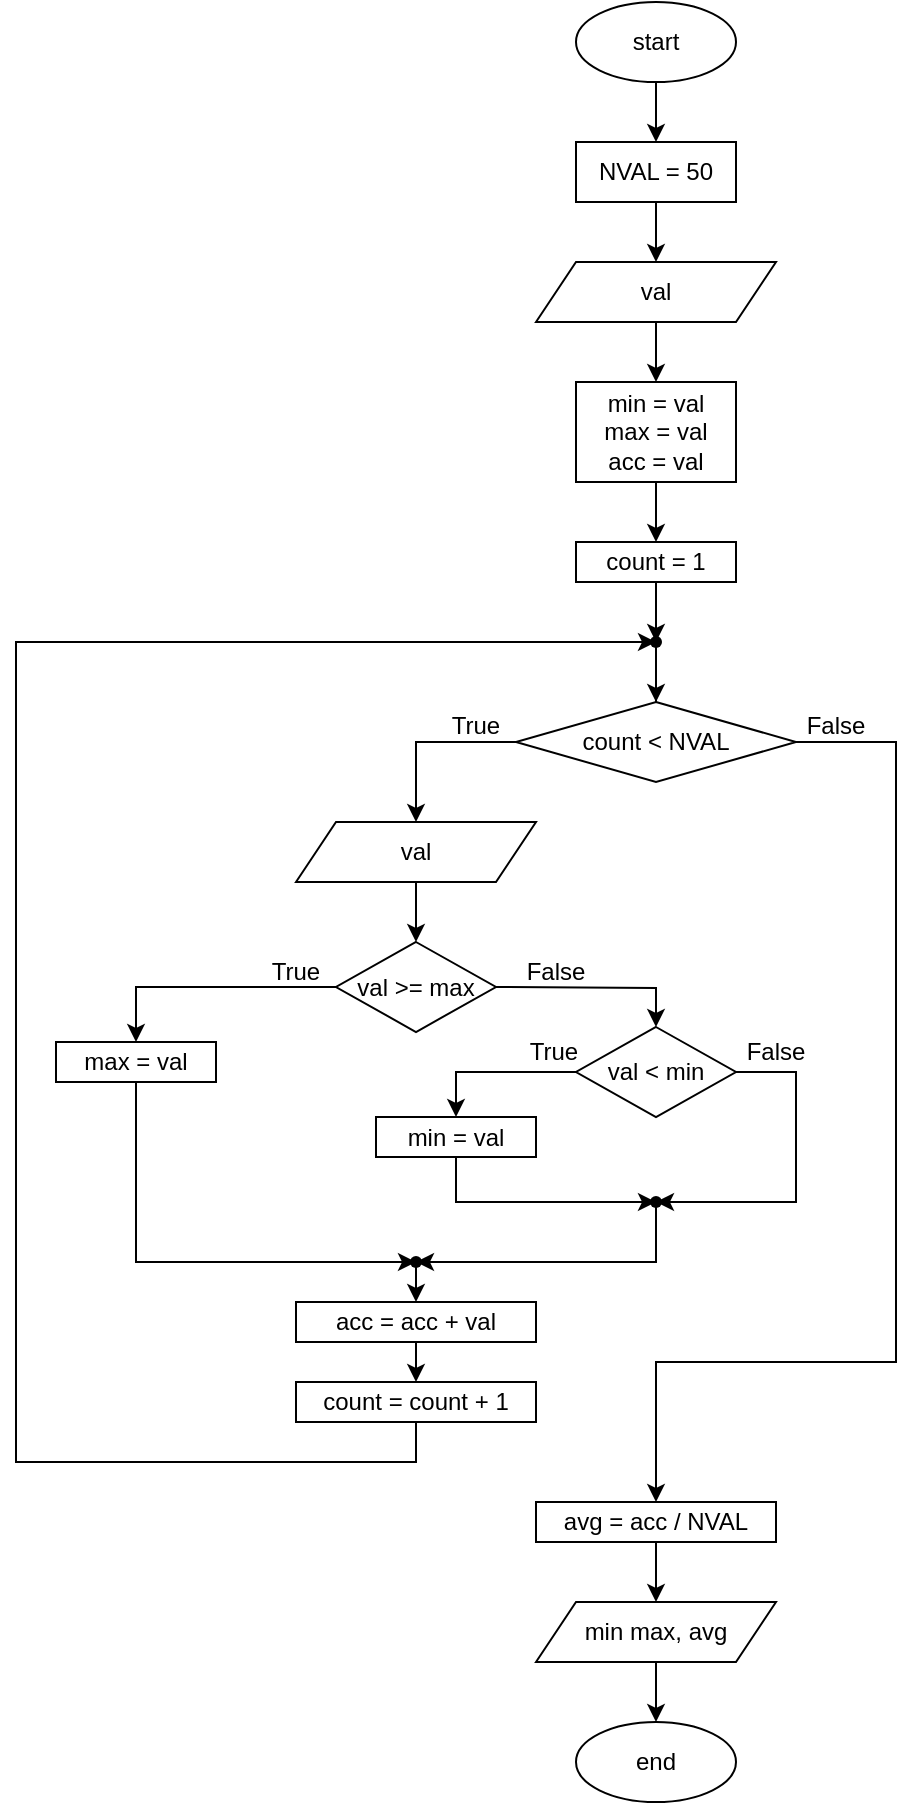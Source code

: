 <mxfile version="28.2.5">
  <diagram name="Page-1" id="0tJBiLHfoVkDKDsZSzP8">
    <mxGraphModel dx="1930" dy="1433" grid="1" gridSize="10" guides="1" tooltips="1" connect="1" arrows="1" fold="1" page="1" pageScale="1" pageWidth="827" pageHeight="1169" math="0" shadow="0">
      <root>
        <mxCell id="0" />
        <mxCell id="1" parent="0" />
        <mxCell id="_2EReXbHL52eO2ctlhEy-3" value="" style="edgeStyle=orthogonalEdgeStyle;rounded=0;orthogonalLoop=1;jettySize=auto;html=1;" edge="1" parent="1" source="_2EReXbHL52eO2ctlhEy-1" target="_2EReXbHL52eO2ctlhEy-2">
          <mxGeometry relative="1" as="geometry" />
        </mxCell>
        <mxCell id="_2EReXbHL52eO2ctlhEy-1" value="start" style="ellipse;whiteSpace=wrap;html=1;" vertex="1" parent="1">
          <mxGeometry x="360" y="10" width="80" height="40" as="geometry" />
        </mxCell>
        <mxCell id="_2EReXbHL52eO2ctlhEy-5" value="" style="edgeStyle=orthogonalEdgeStyle;rounded=0;orthogonalLoop=1;jettySize=auto;html=1;" edge="1" parent="1" source="_2EReXbHL52eO2ctlhEy-2" target="_2EReXbHL52eO2ctlhEy-4">
          <mxGeometry relative="1" as="geometry" />
        </mxCell>
        <mxCell id="_2EReXbHL52eO2ctlhEy-2" value="NVAL = 50" style="rounded=0;whiteSpace=wrap;html=1;" vertex="1" parent="1">
          <mxGeometry x="360" y="80" width="80" height="30" as="geometry" />
        </mxCell>
        <mxCell id="_2EReXbHL52eO2ctlhEy-7" value="" style="edgeStyle=orthogonalEdgeStyle;rounded=0;orthogonalLoop=1;jettySize=auto;html=1;" edge="1" parent="1" source="_2EReXbHL52eO2ctlhEy-4" target="_2EReXbHL52eO2ctlhEy-6">
          <mxGeometry relative="1" as="geometry" />
        </mxCell>
        <mxCell id="_2EReXbHL52eO2ctlhEy-4" value="val" style="shape=parallelogram;perimeter=parallelogramPerimeter;whiteSpace=wrap;html=1;fixedSize=1;rounded=0;" vertex="1" parent="1">
          <mxGeometry x="340" y="140" width="120" height="30" as="geometry" />
        </mxCell>
        <mxCell id="_2EReXbHL52eO2ctlhEy-9" value="" style="edgeStyle=orthogonalEdgeStyle;rounded=0;orthogonalLoop=1;jettySize=auto;html=1;" edge="1" parent="1" source="_2EReXbHL52eO2ctlhEy-6" target="_2EReXbHL52eO2ctlhEy-8">
          <mxGeometry relative="1" as="geometry" />
        </mxCell>
        <mxCell id="_2EReXbHL52eO2ctlhEy-6" value="min = val&lt;div&gt;max = val&lt;/div&gt;&lt;div&gt;acc = val&lt;/div&gt;" style="whiteSpace=wrap;html=1;rounded=0;" vertex="1" parent="1">
          <mxGeometry x="360" y="200" width="80" height="50" as="geometry" />
        </mxCell>
        <mxCell id="_2EReXbHL52eO2ctlhEy-14" value="" style="edgeStyle=orthogonalEdgeStyle;rounded=0;orthogonalLoop=1;jettySize=auto;html=1;" edge="1" parent="1" source="_2EReXbHL52eO2ctlhEy-8" target="_2EReXbHL52eO2ctlhEy-13">
          <mxGeometry relative="1" as="geometry" />
        </mxCell>
        <mxCell id="_2EReXbHL52eO2ctlhEy-8" value="count = 1" style="whiteSpace=wrap;html=1;rounded=0;" vertex="1" parent="1">
          <mxGeometry x="360" y="280" width="80" height="20" as="geometry" />
        </mxCell>
        <mxCell id="_2EReXbHL52eO2ctlhEy-16" value="" style="edgeStyle=orthogonalEdgeStyle;rounded=0;orthogonalLoop=1;jettySize=auto;html=1;" edge="1" parent="1" source="_2EReXbHL52eO2ctlhEy-13" target="_2EReXbHL52eO2ctlhEy-15">
          <mxGeometry relative="1" as="geometry" />
        </mxCell>
        <mxCell id="_2EReXbHL52eO2ctlhEy-13" value="" style="shape=waypoint;sketch=0;size=6;pointerEvents=1;points=[];fillColor=default;resizable=0;rotatable=0;perimeter=centerPerimeter;snapToPoint=1;rounded=0;" vertex="1" parent="1">
          <mxGeometry x="390" y="320" width="20" height="20" as="geometry" />
        </mxCell>
        <mxCell id="_2EReXbHL52eO2ctlhEy-15" value="count &amp;lt; NVAL" style="rhombus;whiteSpace=wrap;html=1;rounded=0;" vertex="1" parent="1">
          <mxGeometry x="330" y="360" width="140" height="40" as="geometry" />
        </mxCell>
        <mxCell id="_2EReXbHL52eO2ctlhEy-19" value="" style="edgeStyle=orthogonalEdgeStyle;rounded=0;orthogonalLoop=1;jettySize=auto;html=1;" edge="1" parent="1" source="_2EReXbHL52eO2ctlhEy-17" target="_2EReXbHL52eO2ctlhEy-18">
          <mxGeometry relative="1" as="geometry" />
        </mxCell>
        <mxCell id="_2EReXbHL52eO2ctlhEy-17" value="val" style="shape=parallelogram;perimeter=parallelogramPerimeter;whiteSpace=wrap;html=1;fixedSize=1;rounded=0;" vertex="1" parent="1">
          <mxGeometry x="220" y="420" width="120" height="30" as="geometry" />
        </mxCell>
        <mxCell id="_2EReXbHL52eO2ctlhEy-21" value="" style="edgeStyle=orthogonalEdgeStyle;rounded=0;orthogonalLoop=1;jettySize=auto;html=1;" edge="1" parent="1" source="_2EReXbHL52eO2ctlhEy-18" target="_2EReXbHL52eO2ctlhEy-20">
          <mxGeometry relative="1" as="geometry" />
        </mxCell>
        <mxCell id="_2EReXbHL52eO2ctlhEy-18" value="val &amp;gt;= max" style="rhombus;whiteSpace=wrap;html=1;rounded=0;" vertex="1" parent="1">
          <mxGeometry x="240" y="480" width="80" height="45" as="geometry" />
        </mxCell>
        <mxCell id="_2EReXbHL52eO2ctlhEy-38" value="" style="edgeStyle=orthogonalEdgeStyle;rounded=0;orthogonalLoop=1;jettySize=auto;html=1;" edge="1" parent="1" source="_2EReXbHL52eO2ctlhEy-20" target="_2EReXbHL52eO2ctlhEy-37">
          <mxGeometry relative="1" as="geometry">
            <Array as="points">
              <mxPoint x="140" y="640" />
            </Array>
          </mxGeometry>
        </mxCell>
        <mxCell id="_2EReXbHL52eO2ctlhEy-20" value="max = val" style="whiteSpace=wrap;html=1;rounded=0;" vertex="1" parent="1">
          <mxGeometry x="100" y="530" width="80" height="20" as="geometry" />
        </mxCell>
        <mxCell id="_2EReXbHL52eO2ctlhEy-22" value="True" style="text;html=1;align=center;verticalAlign=middle;whiteSpace=wrap;rounded=0;" vertex="1" parent="1">
          <mxGeometry x="190" y="480" width="60" height="30" as="geometry" />
        </mxCell>
        <mxCell id="_2EReXbHL52eO2ctlhEy-23" value="True" style="text;html=1;align=center;verticalAlign=middle;whiteSpace=wrap;rounded=0;" vertex="1" parent="1">
          <mxGeometry x="280" y="357" width="60" height="30" as="geometry" />
        </mxCell>
        <mxCell id="_2EReXbHL52eO2ctlhEy-24" value="False" style="text;html=1;align=center;verticalAlign=middle;whiteSpace=wrap;rounded=0;" vertex="1" parent="1">
          <mxGeometry x="460" y="357" width="60" height="30" as="geometry" />
        </mxCell>
        <mxCell id="_2EReXbHL52eO2ctlhEy-25" value="" style="endArrow=classic;html=1;rounded=0;exitX=0;exitY=0.5;exitDx=0;exitDy=0;entryX=0.5;entryY=0;entryDx=0;entryDy=0;" edge="1" parent="1" source="_2EReXbHL52eO2ctlhEy-15" target="_2EReXbHL52eO2ctlhEy-17">
          <mxGeometry width="50" height="50" relative="1" as="geometry">
            <mxPoint x="390" y="400" as="sourcePoint" />
            <mxPoint x="440" y="350" as="targetPoint" />
            <Array as="points">
              <mxPoint x="280" y="380" />
            </Array>
          </mxGeometry>
        </mxCell>
        <mxCell id="_2EReXbHL52eO2ctlhEy-33" value="" style="edgeStyle=orthogonalEdgeStyle;rounded=0;orthogonalLoop=1;jettySize=auto;html=1;" edge="1" parent="1" source="_2EReXbHL52eO2ctlhEy-26" target="_2EReXbHL52eO2ctlhEy-32">
          <mxGeometry relative="1" as="geometry">
            <Array as="points">
              <mxPoint x="470" y="545" />
              <mxPoint x="470" y="610" />
            </Array>
          </mxGeometry>
        </mxCell>
        <mxCell id="_2EReXbHL52eO2ctlhEy-26" value="val &amp;lt; min" style="rhombus;whiteSpace=wrap;html=1;rounded=0;" vertex="1" parent="1">
          <mxGeometry x="360" y="522.5" width="80" height="45" as="geometry" />
        </mxCell>
        <mxCell id="_2EReXbHL52eO2ctlhEy-27" value="" style="endArrow=classic;html=1;rounded=0;exitX=1;exitY=0.5;exitDx=0;exitDy=0;entryX=0.5;entryY=0;entryDx=0;entryDy=0;" edge="1" parent="1" source="_2EReXbHL52eO2ctlhEy-18" target="_2EReXbHL52eO2ctlhEy-26">
          <mxGeometry width="50" height="50" relative="1" as="geometry">
            <mxPoint x="390" y="400" as="sourcePoint" />
            <mxPoint x="440" y="350" as="targetPoint" />
            <Array as="points">
              <mxPoint x="400" y="503" />
            </Array>
          </mxGeometry>
        </mxCell>
        <mxCell id="_2EReXbHL52eO2ctlhEy-28" value="False" style="text;html=1;align=center;verticalAlign=middle;whiteSpace=wrap;rounded=0;" vertex="1" parent="1">
          <mxGeometry x="320" y="480" width="60" height="30" as="geometry" />
        </mxCell>
        <mxCell id="_2EReXbHL52eO2ctlhEy-30" value="min = val" style="whiteSpace=wrap;html=1;rounded=0;" vertex="1" parent="1">
          <mxGeometry x="260" y="567.5" width="80" height="20" as="geometry" />
        </mxCell>
        <mxCell id="_2EReXbHL52eO2ctlhEy-31" value="" style="endArrow=classic;html=1;rounded=0;exitX=0;exitY=0.5;exitDx=0;exitDy=0;entryX=0.5;entryY=0;entryDx=0;entryDy=0;" edge="1" parent="1" source="_2EReXbHL52eO2ctlhEy-26" target="_2EReXbHL52eO2ctlhEy-30">
          <mxGeometry width="50" height="50" relative="1" as="geometry">
            <mxPoint x="390" y="450" as="sourcePoint" />
            <mxPoint x="440" y="400" as="targetPoint" />
            <Array as="points">
              <mxPoint x="300" y="545" />
            </Array>
          </mxGeometry>
        </mxCell>
        <mxCell id="_2EReXbHL52eO2ctlhEy-32" value="" style="shape=waypoint;sketch=0;size=6;pointerEvents=1;points=[];fillColor=default;resizable=0;rotatable=0;perimeter=centerPerimeter;snapToPoint=1;rounded=0;" vertex="1" parent="1">
          <mxGeometry x="390" y="600" width="20" height="20" as="geometry" />
        </mxCell>
        <mxCell id="_2EReXbHL52eO2ctlhEy-34" value="" style="endArrow=classic;html=1;rounded=0;exitX=0.5;exitY=1;exitDx=0;exitDy=0;" edge="1" parent="1" source="_2EReXbHL52eO2ctlhEy-30" target="_2EReXbHL52eO2ctlhEy-32">
          <mxGeometry width="50" height="50" relative="1" as="geometry">
            <mxPoint x="390" y="450" as="sourcePoint" />
            <mxPoint x="440" y="400" as="targetPoint" />
            <Array as="points">
              <mxPoint x="300" y="610" />
            </Array>
          </mxGeometry>
        </mxCell>
        <mxCell id="_2EReXbHL52eO2ctlhEy-35" value="True" style="text;html=1;align=center;verticalAlign=middle;whiteSpace=wrap;rounded=0;" vertex="1" parent="1">
          <mxGeometry x="319" y="520" width="60" height="30" as="geometry" />
        </mxCell>
        <mxCell id="_2EReXbHL52eO2ctlhEy-36" value="False" style="text;html=1;align=center;verticalAlign=middle;whiteSpace=wrap;rounded=0;" vertex="1" parent="1">
          <mxGeometry x="430" y="520" width="60" height="30" as="geometry" />
        </mxCell>
        <mxCell id="_2EReXbHL52eO2ctlhEy-42" value="" style="edgeStyle=orthogonalEdgeStyle;rounded=0;orthogonalLoop=1;jettySize=auto;html=1;entryX=0.5;entryY=0;entryDx=0;entryDy=0;" edge="1" parent="1" source="_2EReXbHL52eO2ctlhEy-37" target="_2EReXbHL52eO2ctlhEy-40">
          <mxGeometry relative="1" as="geometry" />
        </mxCell>
        <mxCell id="_2EReXbHL52eO2ctlhEy-37" value="" style="shape=waypoint;sketch=0;size=6;pointerEvents=1;points=[];fillColor=default;resizable=0;rotatable=0;perimeter=centerPerimeter;snapToPoint=1;rounded=0;" vertex="1" parent="1">
          <mxGeometry x="270" y="630" width="20" height="20" as="geometry" />
        </mxCell>
        <mxCell id="_2EReXbHL52eO2ctlhEy-39" value="" style="endArrow=classic;html=1;rounded=0;entryX=0.59;entryY=0.245;entryDx=0;entryDy=0;entryPerimeter=0;" edge="1" parent="1" source="_2EReXbHL52eO2ctlhEy-32" target="_2EReXbHL52eO2ctlhEy-37">
          <mxGeometry width="50" height="50" relative="1" as="geometry">
            <mxPoint x="390" y="450" as="sourcePoint" />
            <mxPoint x="440" y="400" as="targetPoint" />
            <Array as="points">
              <mxPoint x="400" y="640" />
            </Array>
          </mxGeometry>
        </mxCell>
        <mxCell id="_2EReXbHL52eO2ctlhEy-40" value="acc = acc + val" style="whiteSpace=wrap;html=1;rounded=0;" vertex="1" parent="1">
          <mxGeometry x="220" y="660" width="120" height="20" as="geometry" />
        </mxCell>
        <mxCell id="_2EReXbHL52eO2ctlhEy-41" value="count = count + 1" style="whiteSpace=wrap;html=1;rounded=0;" vertex="1" parent="1">
          <mxGeometry x="220" y="700" width="120" height="20" as="geometry" />
        </mxCell>
        <mxCell id="_2EReXbHL52eO2ctlhEy-43" value="" style="endArrow=classic;html=1;rounded=0;exitX=0.5;exitY=1;exitDx=0;exitDy=0;entryX=0.5;entryY=0;entryDx=0;entryDy=0;" edge="1" parent="1" source="_2EReXbHL52eO2ctlhEy-40" target="_2EReXbHL52eO2ctlhEy-41">
          <mxGeometry width="50" height="50" relative="1" as="geometry">
            <mxPoint x="290" y="660" as="sourcePoint" />
            <mxPoint x="340" y="610" as="targetPoint" />
          </mxGeometry>
        </mxCell>
        <mxCell id="_2EReXbHL52eO2ctlhEy-44" value="" style="endArrow=classic;html=1;rounded=0;exitX=0.5;exitY=1;exitDx=0;exitDy=0;entryX=0.228;entryY=0.511;entryDx=0;entryDy=0;entryPerimeter=0;" edge="1" parent="1" source="_2EReXbHL52eO2ctlhEy-41" target="_2EReXbHL52eO2ctlhEy-13">
          <mxGeometry width="50" height="50" relative="1" as="geometry">
            <mxPoint x="240" y="540" as="sourcePoint" />
            <mxPoint x="290" y="490" as="targetPoint" />
            <Array as="points">
              <mxPoint x="280" y="740" />
              <mxPoint x="80" y="740" />
              <mxPoint x="80" y="330" />
            </Array>
          </mxGeometry>
        </mxCell>
        <mxCell id="_2EReXbHL52eO2ctlhEy-48" value="" style="edgeStyle=orthogonalEdgeStyle;rounded=0;orthogonalLoop=1;jettySize=auto;html=1;" edge="1" parent="1" source="_2EReXbHL52eO2ctlhEy-45" target="_2EReXbHL52eO2ctlhEy-47">
          <mxGeometry relative="1" as="geometry" />
        </mxCell>
        <mxCell id="_2EReXbHL52eO2ctlhEy-45" value="avg = acc / NVAL" style="whiteSpace=wrap;html=1;rounded=0;" vertex="1" parent="1">
          <mxGeometry x="340" y="760" width="120" height="20" as="geometry" />
        </mxCell>
        <mxCell id="_2EReXbHL52eO2ctlhEy-46" value="" style="endArrow=classic;html=1;rounded=0;entryX=0.5;entryY=0;entryDx=0;entryDy=0;exitX=1;exitY=0.5;exitDx=0;exitDy=0;" edge="1" parent="1" source="_2EReXbHL52eO2ctlhEy-15" target="_2EReXbHL52eO2ctlhEy-45">
          <mxGeometry width="50" height="50" relative="1" as="geometry">
            <mxPoint x="400" y="550" as="sourcePoint" />
            <mxPoint x="450" y="500" as="targetPoint" />
            <Array as="points">
              <mxPoint x="520" y="380" />
              <mxPoint x="520" y="690" />
              <mxPoint x="400" y="690" />
            </Array>
          </mxGeometry>
        </mxCell>
        <mxCell id="_2EReXbHL52eO2ctlhEy-50" value="" style="edgeStyle=orthogonalEdgeStyle;rounded=0;orthogonalLoop=1;jettySize=auto;html=1;" edge="1" parent="1" source="_2EReXbHL52eO2ctlhEy-47" target="_2EReXbHL52eO2ctlhEy-49">
          <mxGeometry relative="1" as="geometry" />
        </mxCell>
        <mxCell id="_2EReXbHL52eO2ctlhEy-47" value="min max, avg" style="shape=parallelogram;perimeter=parallelogramPerimeter;whiteSpace=wrap;html=1;fixedSize=1;rounded=0;" vertex="1" parent="1">
          <mxGeometry x="340" y="810" width="120" height="30" as="geometry" />
        </mxCell>
        <mxCell id="_2EReXbHL52eO2ctlhEy-49" value="end" style="ellipse;whiteSpace=wrap;html=1;" vertex="1" parent="1">
          <mxGeometry x="360" y="870" width="80" height="40" as="geometry" />
        </mxCell>
      </root>
    </mxGraphModel>
  </diagram>
</mxfile>
